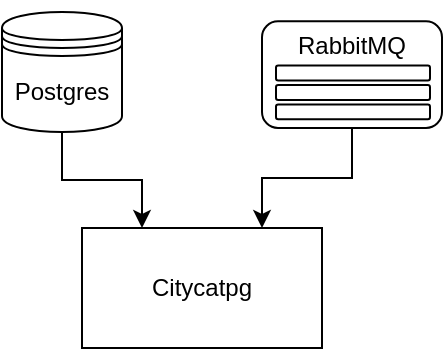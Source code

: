 <mxfile version="13.10.3" type="github">
  <diagram id="tyCWtxlNLLOEvRVOR6bN" name="Page-1">
    <mxGraphModel dx="779" dy="514" grid="1" gridSize="10" guides="1" tooltips="1" connect="1" arrows="1" fold="1" page="1" pageScale="1" pageWidth="1169" pageHeight="827" math="0" shadow="0">
      <root>
        <mxCell id="0" />
        <mxCell id="1" parent="0" />
        <mxCell id="NO2JVZ4yjpvgCOlLwr5w-12" style="edgeStyle=orthogonalEdgeStyle;rounded=0;orthogonalLoop=1;jettySize=auto;html=1;entryX=0.25;entryY=0;entryDx=0;entryDy=0;" edge="1" parent="1" source="NO2JVZ4yjpvgCOlLwr5w-1" target="NO2JVZ4yjpvgCOlLwr5w-11">
          <mxGeometry relative="1" as="geometry" />
        </mxCell>
        <mxCell id="NO2JVZ4yjpvgCOlLwr5w-1" value="Postgres" style="shape=datastore;whiteSpace=wrap;html=1;" vertex="1" parent="1">
          <mxGeometry x="40" y="26" width="60" height="60" as="geometry" />
        </mxCell>
        <mxCell id="NO2JVZ4yjpvgCOlLwr5w-10" value="" style="group" vertex="1" connectable="0" parent="1">
          <mxGeometry x="170" y="20" width="90" height="64" as="geometry" />
        </mxCell>
        <mxCell id="NO2JVZ4yjpvgCOlLwr5w-2" value="RabbitMQ&lt;br&gt;&amp;nbsp;&lt;br&gt;&amp;nbsp;" style="rounded=1;whiteSpace=wrap;html=1;" vertex="1" parent="NO2JVZ4yjpvgCOlLwr5w-10">
          <mxGeometry y="10.667" width="90" height="53.333" as="geometry" />
        </mxCell>
        <mxCell id="NO2JVZ4yjpvgCOlLwr5w-3" value="" style="rounded=1;whiteSpace=wrap;html=1;" vertex="1" parent="NO2JVZ4yjpvgCOlLwr5w-10">
          <mxGeometry x="7" y="32.8" width="77" height="7.467" as="geometry" />
        </mxCell>
        <mxCell id="NO2JVZ4yjpvgCOlLwr5w-8" value="" style="rounded=1;whiteSpace=wrap;html=1;" vertex="1" parent="NO2JVZ4yjpvgCOlLwr5w-10">
          <mxGeometry x="7" y="42.53" width="77" height="7.47" as="geometry" />
        </mxCell>
        <mxCell id="NO2JVZ4yjpvgCOlLwr5w-9" value="" style="rounded=1;whiteSpace=wrap;html=1;" vertex="1" parent="NO2JVZ4yjpvgCOlLwr5w-10">
          <mxGeometry x="7" y="52.2" width="77" height="7.467" as="geometry" />
        </mxCell>
        <mxCell id="NO2JVZ4yjpvgCOlLwr5w-11" value="Citycatpg" style="rounded=0;whiteSpace=wrap;html=1;" vertex="1" parent="1">
          <mxGeometry x="80" y="134" width="120" height="60" as="geometry" />
        </mxCell>
        <mxCell id="NO2JVZ4yjpvgCOlLwr5w-14" style="edgeStyle=orthogonalEdgeStyle;rounded=0;orthogonalLoop=1;jettySize=auto;html=1;entryX=0.75;entryY=0;entryDx=0;entryDy=0;" edge="1" parent="1" source="NO2JVZ4yjpvgCOlLwr5w-2" target="NO2JVZ4yjpvgCOlLwr5w-11">
          <mxGeometry relative="1" as="geometry" />
        </mxCell>
      </root>
    </mxGraphModel>
  </diagram>
</mxfile>
